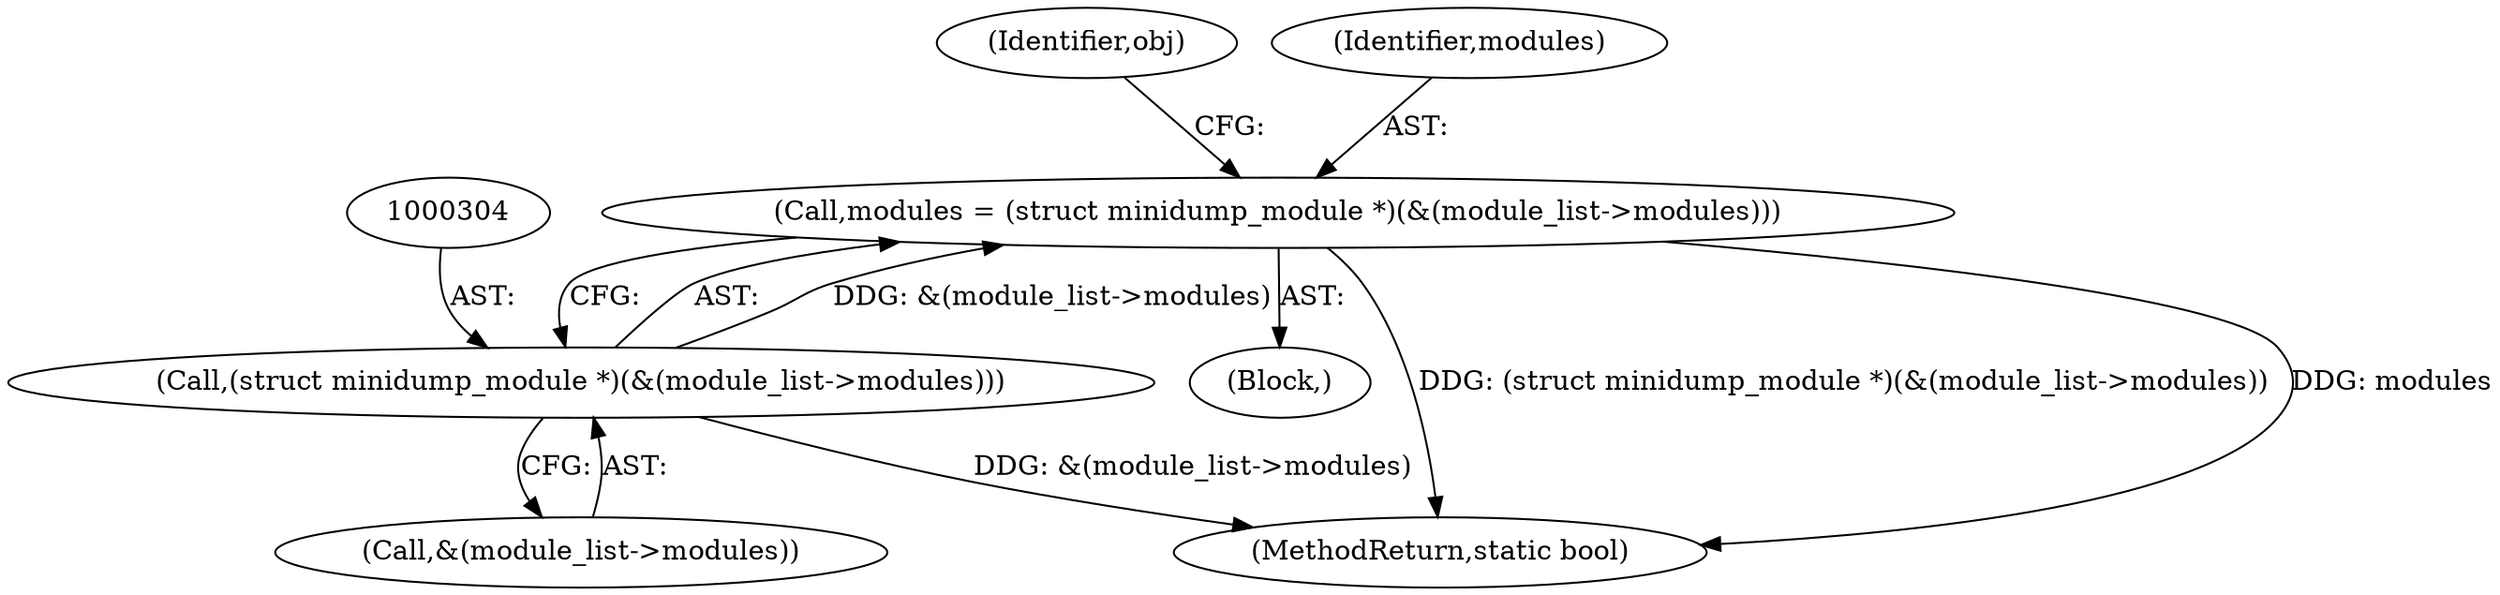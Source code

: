 digraph "0_radare2_40b021ba29c8f90ccf7c879fde2580bc73a17e8e_0@pointer" {
"1000301" [label="(Call,modules = (struct minidump_module *)(&(module_list->modules)))"];
"1000303" [label="(Call,(struct minidump_module *)(&(module_list->modules)))"];
"1000301" [label="(Call,modules = (struct minidump_module *)(&(module_list->modules)))"];
"1000312" [label="(Identifier,obj)"];
"1000303" [label="(Call,(struct minidump_module *)(&(module_list->modules)))"];
"1000300" [label="(Block,)"];
"1000302" [label="(Identifier,modules)"];
"1000305" [label="(Call,&(module_list->modules))"];
"1001137" [label="(MethodReturn,static bool)"];
"1000301" -> "1000300"  [label="AST: "];
"1000301" -> "1000303"  [label="CFG: "];
"1000302" -> "1000301"  [label="AST: "];
"1000303" -> "1000301"  [label="AST: "];
"1000312" -> "1000301"  [label="CFG: "];
"1000301" -> "1001137"  [label="DDG: (struct minidump_module *)(&(module_list->modules))"];
"1000301" -> "1001137"  [label="DDG: modules"];
"1000303" -> "1000301"  [label="DDG: &(module_list->modules)"];
"1000303" -> "1000305"  [label="CFG: "];
"1000304" -> "1000303"  [label="AST: "];
"1000305" -> "1000303"  [label="AST: "];
"1000303" -> "1001137"  [label="DDG: &(module_list->modules)"];
}
